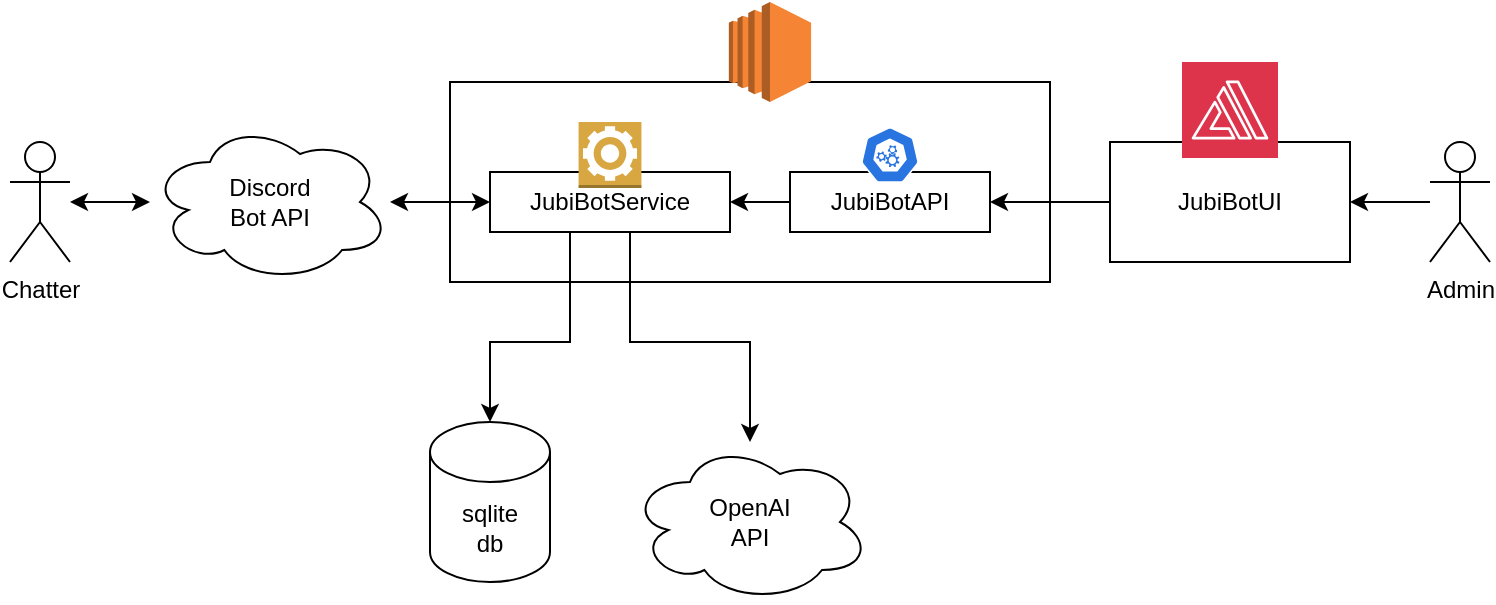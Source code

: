 <mxfile version="24.1.0" type="device" pages="2">
  <diagram name="PoC Architecture" id="euezzLX40mQLXLADtUO-">
    <mxGraphModel dx="819" dy="478" grid="1" gridSize="10" guides="1" tooltips="1" connect="1" arrows="1" fold="1" page="1" pageScale="1" pageWidth="1600" pageHeight="900" math="0" shadow="0">
      <root>
        <mxCell id="0" />
        <mxCell id="1" parent="0" />
        <mxCell id="2nSPOOstMHHzxDr1POrY-1" value="" style="rounded=0;whiteSpace=wrap;html=1;" vertex="1" parent="1">
          <mxGeometry x="460" y="280" width="300" height="100" as="geometry" />
        </mxCell>
        <mxCell id="NVZKQTPl5RfNsQLIiv2C-7" style="edgeStyle=orthogonalEdgeStyle;rounded=0;orthogonalLoop=1;jettySize=auto;html=1;startArrow=classic;startFill=1;" parent="1" source="NVZKQTPl5RfNsQLIiv2C-1" target="NVZKQTPl5RfNsQLIiv2C-3" edge="1">
          <mxGeometry relative="1" as="geometry" />
        </mxCell>
        <mxCell id="NVZKQTPl5RfNsQLIiv2C-1" value="Chatter" style="shape=umlActor;verticalLabelPosition=bottom;verticalAlign=top;html=1;outlineConnect=0;" parent="1" vertex="1">
          <mxGeometry x="240" y="310" width="30" height="60" as="geometry" />
        </mxCell>
        <mxCell id="NVZKQTPl5RfNsQLIiv2C-6" style="edgeStyle=orthogonalEdgeStyle;rounded=0;orthogonalLoop=1;jettySize=auto;html=1;startArrow=classic;startFill=1;" parent="1" source="NVZKQTPl5RfNsQLIiv2C-3" target="NVZKQTPl5RfNsQLIiv2C-5" edge="1">
          <mxGeometry relative="1" as="geometry" />
        </mxCell>
        <mxCell id="NVZKQTPl5RfNsQLIiv2C-3" value="Discord&lt;div&gt;Bot API&lt;/div&gt;" style="ellipse;shape=cloud;whiteSpace=wrap;html=1;" parent="1" vertex="1">
          <mxGeometry x="310" y="300" width="120" height="80" as="geometry" />
        </mxCell>
        <mxCell id="NVZKQTPl5RfNsQLIiv2C-14" style="edgeStyle=orthogonalEdgeStyle;rounded=0;orthogonalLoop=1;jettySize=auto;html=1;" parent="1" source="NVZKQTPl5RfNsQLIiv2C-5" target="NVZKQTPl5RfNsQLIiv2C-13" edge="1">
          <mxGeometry relative="1" as="geometry">
            <Array as="points">
              <mxPoint x="520" y="410" />
              <mxPoint x="480" y="410" />
            </Array>
          </mxGeometry>
        </mxCell>
        <mxCell id="NVZKQTPl5RfNsQLIiv2C-21" style="edgeStyle=orthogonalEdgeStyle;rounded=0;orthogonalLoop=1;jettySize=auto;html=1;" parent="1" source="NVZKQTPl5RfNsQLIiv2C-5" target="NVZKQTPl5RfNsQLIiv2C-20" edge="1">
          <mxGeometry relative="1" as="geometry">
            <Array as="points">
              <mxPoint x="550" y="410" />
              <mxPoint x="610" y="410" />
            </Array>
          </mxGeometry>
        </mxCell>
        <mxCell id="NVZKQTPl5RfNsQLIiv2C-9" style="edgeStyle=orthogonalEdgeStyle;rounded=0;orthogonalLoop=1;jettySize=auto;html=1;" parent="1" source="NVZKQTPl5RfNsQLIiv2C-8" target="NVZKQTPl5RfNsQLIiv2C-5" edge="1">
          <mxGeometry relative="1" as="geometry" />
        </mxCell>
        <mxCell id="NVZKQTPl5RfNsQLIiv2C-11" style="edgeStyle=orthogonalEdgeStyle;rounded=0;orthogonalLoop=1;jettySize=auto;html=1;" parent="1" source="NVZKQTPl5RfNsQLIiv2C-10" target="NVZKQTPl5RfNsQLIiv2C-8" edge="1">
          <mxGeometry relative="1" as="geometry" />
        </mxCell>
        <mxCell id="NVZKQTPl5RfNsQLIiv2C-13" value="sqlite&lt;div&gt;db&lt;/div&gt;" style="shape=cylinder3;whiteSpace=wrap;html=1;boundedLbl=1;backgroundOutline=1;size=15;" parent="1" vertex="1">
          <mxGeometry x="450" y="450" width="60" height="80" as="geometry" />
        </mxCell>
        <mxCell id="NVZKQTPl5RfNsQLIiv2C-16" style="edgeStyle=orthogonalEdgeStyle;rounded=0;orthogonalLoop=1;jettySize=auto;html=1;" parent="1" source="NVZKQTPl5RfNsQLIiv2C-15" target="NVZKQTPl5RfNsQLIiv2C-10" edge="1">
          <mxGeometry relative="1" as="geometry" />
        </mxCell>
        <mxCell id="NVZKQTPl5RfNsQLIiv2C-15" value="Admin" style="shape=umlActor;verticalLabelPosition=bottom;verticalAlign=top;html=1;outlineConnect=0;" parent="1" vertex="1">
          <mxGeometry x="950" y="310" width="30" height="60" as="geometry" />
        </mxCell>
        <mxCell id="NVZKQTPl5RfNsQLIiv2C-20" value="OpenAI&lt;div&gt;API&lt;/div&gt;" style="ellipse;shape=cloud;whiteSpace=wrap;html=1;" parent="1" vertex="1">
          <mxGeometry x="550" y="460" width="120" height="80" as="geometry" />
        </mxCell>
        <mxCell id="g-mwBAIFGkSVkOyT20Du-7" value="" style="group" parent="1" vertex="1" connectable="0">
          <mxGeometry x="790" y="270" width="120" height="100" as="geometry" />
        </mxCell>
        <mxCell id="NVZKQTPl5RfNsQLIiv2C-10" value="JubiBotUI" style="rounded=0;whiteSpace=wrap;html=1;" parent="g-mwBAIFGkSVkOyT20Du-7" vertex="1">
          <mxGeometry y="40" width="120" height="60" as="geometry" />
        </mxCell>
        <mxCell id="g-mwBAIFGkSVkOyT20Du-1" value="" style="sketch=0;points=[[0,0,0],[0.25,0,0],[0.5,0,0],[0.75,0,0],[1,0,0],[0,1,0],[0.25,1,0],[0.5,1,0],[0.75,1,0],[1,1,0],[0,0.25,0],[0,0.5,0],[0,0.75,0],[1,0.25,0],[1,0.5,0],[1,0.75,0]];outlineConnect=0;fontColor=#232F3E;fillColor=#DD344C;strokeColor=#ffffff;dashed=0;verticalLabelPosition=bottom;verticalAlign=top;align=center;html=1;fontSize=12;fontStyle=0;aspect=fixed;shape=mxgraph.aws4.resourceIcon;resIcon=mxgraph.aws4.amplify;" parent="g-mwBAIFGkSVkOyT20Du-7" vertex="1">
          <mxGeometry x="36" width="48" height="48" as="geometry" />
        </mxCell>
        <mxCell id="NVZKQTPl5RfNsQLIiv2C-5" value="JubiBotService" style="rounded=0;whiteSpace=wrap;html=1;container=1;" parent="1" vertex="1" collapsed="1">
          <mxGeometry x="480" y="325" width="120" height="30" as="geometry">
            <mxRectangle x="480" y="310" width="120" height="60" as="alternateBounds" />
          </mxGeometry>
        </mxCell>
        <mxCell id="NVZKQTPl5RfNsQLIiv2C-8" value="JubiBotAPI" style="rounded=0;whiteSpace=wrap;html=1;container=1;" parent="1" vertex="1" collapsed="1">
          <mxGeometry x="630" y="325" width="100" height="30" as="geometry">
            <mxRectangle x="630" y="310" width="120" height="60" as="alternateBounds" />
          </mxGeometry>
        </mxCell>
        <mxCell id="2nSPOOstMHHzxDr1POrY-3" value="" style="outlineConnect=0;dashed=0;verticalLabelPosition=bottom;verticalAlign=top;align=center;html=1;shape=mxgraph.aws3.worker;fillColor=#D9A741;gradientColor=none;" vertex="1" parent="1">
          <mxGeometry x="524.29" y="300" width="31.43" height="33" as="geometry" />
        </mxCell>
        <mxCell id="2nSPOOstMHHzxDr1POrY-4" value="" style="aspect=fixed;sketch=0;html=1;dashed=0;whitespace=wrap;fillColor=#2875E2;strokeColor=#ffffff;points=[[0.005,0.63,0],[0.1,0.2,0],[0.9,0.2,0],[0.5,0,0],[0.995,0.63,0],[0.72,0.99,0],[0.5,1,0],[0.28,0.99,0]];shape=mxgraph.kubernetes.icon2;prIcon=api" vertex="1" parent="1">
          <mxGeometry x="665.42" y="302.5" width="29.17" height="28" as="geometry" />
        </mxCell>
        <mxCell id="2nSPOOstMHHzxDr1POrY-5" value="" style="outlineConnect=0;dashed=0;verticalLabelPosition=bottom;verticalAlign=top;align=center;html=1;shape=mxgraph.aws3.ec2;fillColor=#F58534;gradientColor=none;" vertex="1" parent="1">
          <mxGeometry x="599.43" y="240" width="41.13" height="50" as="geometry" />
        </mxCell>
      </root>
    </mxGraphModel>
  </diagram>
  <diagram name="Scaled Multitenant Architecture" id="X9x5YU-Y9lTFkqJ0VxLT">
    <mxGraphModel dx="1434" dy="836" grid="1" gridSize="10" guides="1" tooltips="1" connect="1" arrows="1" fold="1" page="1" pageScale="1" pageWidth="1600" pageHeight="900" math="0" shadow="0">
      <root>
        <mxCell id="qWz216XWFd6t_AWpWIJL-0" />
        <mxCell id="qWz216XWFd6t_AWpWIJL-1" parent="qWz216XWFd6t_AWpWIJL-0" />
        <mxCell id="qWz216XWFd6t_AWpWIJL-3" style="edgeStyle=orthogonalEdgeStyle;rounded=0;orthogonalLoop=1;jettySize=auto;html=1;startArrow=classic;startFill=1;" parent="qWz216XWFd6t_AWpWIJL-1" source="qWz216XWFd6t_AWpWIJL-4" target="qWz216XWFd6t_AWpWIJL-6" edge="1">
          <mxGeometry relative="1" as="geometry" />
        </mxCell>
        <mxCell id="qWz216XWFd6t_AWpWIJL-4" value="Chatter" style="shape=umlActor;verticalLabelPosition=bottom;verticalAlign=top;html=1;outlineConnect=0;" parent="qWz216XWFd6t_AWpWIJL-1" vertex="1">
          <mxGeometry x="70" y="310" width="30" height="60" as="geometry" />
        </mxCell>
        <mxCell id="qWz216XWFd6t_AWpWIJL-5" style="edgeStyle=orthogonalEdgeStyle;rounded=0;orthogonalLoop=1;jettySize=auto;html=1;startArrow=classic;startFill=1;" parent="qWz216XWFd6t_AWpWIJL-1" source="qWz216XWFd6t_AWpWIJL-6" target="qWz216XWFd6t_AWpWIJL-9" edge="1">
          <mxGeometry relative="1" as="geometry" />
        </mxCell>
        <mxCell id="qWz216XWFd6t_AWpWIJL-6" value="Discord&lt;div&gt;Bot API&lt;/div&gt;" style="ellipse;shape=cloud;whiteSpace=wrap;html=1;" parent="qWz216XWFd6t_AWpWIJL-1" vertex="1">
          <mxGeometry x="180" y="300" width="120" height="80" as="geometry" />
        </mxCell>
        <mxCell id="4z1qVS9JEDh5tn_jdfrI-23" style="edgeStyle=orthogonalEdgeStyle;rounded=0;orthogonalLoop=1;jettySize=auto;html=1;" parent="qWz216XWFd6t_AWpWIJL-1" source="qWz216XWFd6t_AWpWIJL-11" target="4z1qVS9JEDh5tn_jdfrI-22" edge="1">
          <mxGeometry relative="1" as="geometry" />
        </mxCell>
        <mxCell id="4z1qVS9JEDh5tn_jdfrI-17" style="edgeStyle=orthogonalEdgeStyle;rounded=0;orthogonalLoop=1;jettySize=auto;html=1;" parent="qWz216XWFd6t_AWpWIJL-1" source="qWz216XWFd6t_AWpWIJL-13" target="qWz216XWFd6t_AWpWIJL-11" edge="1">
          <mxGeometry relative="1" as="geometry" />
        </mxCell>
        <mxCell id="qWz216XWFd6t_AWpWIJL-17" value="OpenAI&lt;div&gt;API&lt;/div&gt;" style="ellipse;shape=cloud;whiteSpace=wrap;html=1;" parent="qWz216XWFd6t_AWpWIJL-1" vertex="1">
          <mxGeometry x="890" y="463" width="120" height="80" as="geometry" />
        </mxCell>
        <mxCell id="4z1qVS9JEDh5tn_jdfrI-15" style="edgeStyle=orthogonalEdgeStyle;rounded=0;orthogonalLoop=1;jettySize=auto;html=1;" parent="qWz216XWFd6t_AWpWIJL-1" source="4z1qVS9JEDh5tn_jdfrI-4" target="4z1qVS9JEDh5tn_jdfrI-13" edge="1">
          <mxGeometry relative="1" as="geometry" />
        </mxCell>
        <mxCell id="4z1qVS9JEDh5tn_jdfrI-4" value="Tenant Admin" style="shape=umlActor;verticalLabelPosition=bottom;verticalAlign=top;html=1;outlineConnect=0;" parent="qWz216XWFd6t_AWpWIJL-1" vertex="1">
          <mxGeometry x="1120" y="100" width="30" height="60" as="geometry" />
        </mxCell>
        <mxCell id="4z1qVS9JEDh5tn_jdfrI-21" style="edgeStyle=orthogonalEdgeStyle;rounded=0;orthogonalLoop=1;jettySize=auto;html=1;" parent="qWz216XWFd6t_AWpWIJL-1" source="4z1qVS9JEDh5tn_jdfrI-12" target="4z1qVS9JEDh5tn_jdfrI-10" edge="1">
          <mxGeometry relative="1" as="geometry" />
        </mxCell>
        <mxCell id="4z1qVS9JEDh5tn_jdfrI-18" style="edgeStyle=orthogonalEdgeStyle;rounded=0;orthogonalLoop=1;jettySize=auto;html=1;" parent="qWz216XWFd6t_AWpWIJL-1" source="4z1qVS9JEDh5tn_jdfrI-13" target="qWz216XWFd6t_AWpWIJL-11" edge="1">
          <mxGeometry relative="1" as="geometry" />
        </mxCell>
        <mxCell id="4z1qVS9JEDh5tn_jdfrI-16" style="edgeStyle=orthogonalEdgeStyle;rounded=0;orthogonalLoop=1;jettySize=auto;html=1;" parent="qWz216XWFd6t_AWpWIJL-1" source="4z1qVS9JEDh5tn_jdfrI-14" target="qWz216XWFd6t_AWpWIJL-13" edge="1">
          <mxGeometry relative="1" as="geometry" />
        </mxCell>
        <mxCell id="4z1qVS9JEDh5tn_jdfrI-14" value="Tenant Admin" style="shape=umlActor;verticalLabelPosition=bottom;verticalAlign=top;html=1;outlineConnect=0;" parent="qWz216XWFd6t_AWpWIJL-1" vertex="1">
          <mxGeometry x="1120" y="210" width="30" height="60" as="geometry" />
        </mxCell>
        <mxCell id="4z1qVS9JEDh5tn_jdfrI-29" value="" style="group" parent="qWz216XWFd6t_AWpWIJL-1" vertex="1" connectable="0">
          <mxGeometry x="550" y="113" width="120" height="107" as="geometry" />
        </mxCell>
        <mxCell id="4z1qVS9JEDh5tn_jdfrI-22" value="API Service" style="rounded=0;whiteSpace=wrap;html=1;" parent="4z1qVS9JEDh5tn_jdfrI-29" vertex="1">
          <mxGeometry y="47" width="120" height="60" as="geometry" />
        </mxCell>
        <mxCell id="4z1qVS9JEDh5tn_jdfrI-28" value="" style="outlineConnect=0;dashed=0;verticalLabelPosition=bottom;verticalAlign=top;align=center;html=1;shape=mxgraph.aws3.lambda;fillColor=#F58534;gradientColor=none;" parent="4z1qVS9JEDh5tn_jdfrI-29" vertex="1">
          <mxGeometry x="36.55" width="46.89" height="57" as="geometry" />
        </mxCell>
        <mxCell id="4z1qVS9JEDh5tn_jdfrI-30" value="" style="group" parent="qWz216XWFd6t_AWpWIJL-1" vertex="1" connectable="0">
          <mxGeometry x="710" y="110" width="120" height="110" as="geometry" />
        </mxCell>
        <mxCell id="qWz216XWFd6t_AWpWIJL-11" value="API Gateway" style="rounded=0;whiteSpace=wrap;html=1;" parent="4z1qVS9JEDh5tn_jdfrI-30" vertex="1">
          <mxGeometry y="50" width="120" height="60" as="geometry" />
        </mxCell>
        <mxCell id="4z1qVS9JEDh5tn_jdfrI-25" value="" style="outlineConnect=0;dashed=0;verticalLabelPosition=bottom;verticalAlign=top;align=center;html=1;shape=mxgraph.aws3.api_gateway;fillColor=#D9A741;gradientColor=none;" parent="4z1qVS9JEDh5tn_jdfrI-30" vertex="1">
          <mxGeometry x="34.09" width="51.82" height="63" as="geometry" />
        </mxCell>
        <mxCell id="4z1qVS9JEDh5tn_jdfrI-31" value="" style="group" parent="qWz216XWFd6t_AWpWIJL-1" vertex="1" connectable="0">
          <mxGeometry x="900" y="60" width="120" height="100" as="geometry" />
        </mxCell>
        <mxCell id="4z1qVS9JEDh5tn_jdfrI-13" value="System Portal" style="rounded=0;whiteSpace=wrap;html=1;" parent="4z1qVS9JEDh5tn_jdfrI-31" vertex="1">
          <mxGeometry y="40" width="120" height="60" as="geometry" />
        </mxCell>
        <mxCell id="4z1qVS9JEDh5tn_jdfrI-26" value="" style="sketch=0;points=[[0,0,0],[0.25,0,0],[0.5,0,0],[0.75,0,0],[1,0,0],[0,1,0],[0.25,1,0],[0.5,1,0],[0.75,1,0],[1,1,0],[0,0.25,0],[0,0.5,0],[0,0.75,0],[1,0.25,0],[1,0.5,0],[1,0.75,0]];outlineConnect=0;fontColor=#232F3E;fillColor=#DD344C;strokeColor=#ffffff;dashed=0;verticalLabelPosition=bottom;verticalAlign=top;align=center;html=1;fontSize=12;fontStyle=0;aspect=fixed;shape=mxgraph.aws4.resourceIcon;resIcon=mxgraph.aws4.amplify;" parent="4z1qVS9JEDh5tn_jdfrI-31" vertex="1">
          <mxGeometry x="35" width="50" height="50" as="geometry" />
        </mxCell>
        <mxCell id="4z1qVS9JEDh5tn_jdfrI-32" value="" style="group" parent="qWz216XWFd6t_AWpWIJL-1" vertex="1" connectable="0">
          <mxGeometry x="900" y="170" width="120" height="100" as="geometry" />
        </mxCell>
        <mxCell id="qWz216XWFd6t_AWpWIJL-13" value="Tenant Portal" style="rounded=0;whiteSpace=wrap;html=1;" parent="4z1qVS9JEDh5tn_jdfrI-32" vertex="1">
          <mxGeometry y="40" width="120" height="60" as="geometry" />
        </mxCell>
        <mxCell id="4z1qVS9JEDh5tn_jdfrI-27" value="" style="sketch=0;points=[[0,0,0],[0.25,0,0],[0.5,0,0],[0.75,0,0],[1,0,0],[0,1,0],[0.25,1,0],[0.5,1,0],[0.75,1,0],[1,1,0],[0,0.25,0],[0,0.5,0],[0,0.75,0],[1,0.25,0],[1,0.5,0],[1,0.75,0]];outlineConnect=0;fontColor=#232F3E;fillColor=#DD344C;strokeColor=#ffffff;dashed=0;verticalLabelPosition=bottom;verticalAlign=top;align=center;html=1;fontSize=12;fontStyle=0;aspect=fixed;shape=mxgraph.aws4.resourceIcon;resIcon=mxgraph.aws4.amplify;" parent="4z1qVS9JEDh5tn_jdfrI-32" vertex="1">
          <mxGeometry x="35" width="50" height="50" as="geometry" />
        </mxCell>
        <mxCell id="4z1qVS9JEDh5tn_jdfrI-33" value="" style="group" parent="qWz216XWFd6t_AWpWIJL-1" vertex="1" connectable="0">
          <mxGeometry x="380" y="257" width="120" height="113" as="geometry" />
        </mxCell>
        <mxCell id="qWz216XWFd6t_AWpWIJL-9" value="JubiBotService" style="rounded=0;whiteSpace=wrap;html=1;" parent="4z1qVS9JEDh5tn_jdfrI-33" vertex="1">
          <mxGeometry y="53" width="120" height="60" as="geometry" />
        </mxCell>
        <mxCell id="4z1qVS9JEDh5tn_jdfrI-24" value="" style="outlineConnect=0;dashed=0;verticalLabelPosition=bottom;verticalAlign=top;align=center;html=1;shape=mxgraph.aws3.ec2;fillColor=#F58534;gradientColor=none;" parent="4z1qVS9JEDh5tn_jdfrI-33" vertex="1">
          <mxGeometry x="34.09" width="51.82" height="63" as="geometry" />
        </mxCell>
        <mxCell id="4z1qVS9JEDh5tn_jdfrI-35" value="" style="group" parent="qWz216XWFd6t_AWpWIJL-1" vertex="1" connectable="0">
          <mxGeometry x="530" y="423" width="120" height="110" as="geometry" />
        </mxCell>
        <mxCell id="4z1qVS9JEDh5tn_jdfrI-10" value="Queue Service" style="rounded=0;whiteSpace=wrap;html=1;" parent="4z1qVS9JEDh5tn_jdfrI-35" vertex="1">
          <mxGeometry y="50" width="120" height="60" as="geometry" />
        </mxCell>
        <mxCell id="4z1qVS9JEDh5tn_jdfrI-34" value="" style="outlineConnect=0;dashed=0;verticalLabelPosition=bottom;verticalAlign=top;align=center;html=1;shape=mxgraph.aws3.sqs;fillColor=#D9A741;gradientColor=none;" parent="4z1qVS9JEDh5tn_jdfrI-35" vertex="1">
          <mxGeometry x="35.32" width="49.35" height="60" as="geometry" />
        </mxCell>
        <mxCell id="4z1qVS9JEDh5tn_jdfrI-37" style="edgeStyle=orthogonalEdgeStyle;rounded=0;orthogonalLoop=1;jettySize=auto;html=1;startArrow=classic;startFill=1;" parent="qWz216XWFd6t_AWpWIJL-1" source="4z1qVS9JEDh5tn_jdfrI-10" target="qWz216XWFd6t_AWpWIJL-9" edge="1">
          <mxGeometry relative="1" as="geometry" />
        </mxCell>
        <mxCell id="4z1qVS9JEDh5tn_jdfrI-39" style="edgeStyle=orthogonalEdgeStyle;rounded=0;orthogonalLoop=1;jettySize=auto;html=1;" parent="qWz216XWFd6t_AWpWIJL-1" source="qWz216XWFd6t_AWpWIJL-9" target="4z1qVS9JEDh5tn_jdfrI-11" edge="1">
          <mxGeometry relative="1" as="geometry" />
        </mxCell>
        <mxCell id="4z1qVS9JEDh5tn_jdfrI-40" value="" style="group" parent="qWz216XWFd6t_AWpWIJL-1" vertex="1" connectable="0">
          <mxGeometry x="570" y="260" width="60" height="120" as="geometry" />
        </mxCell>
        <mxCell id="4z1qVS9JEDh5tn_jdfrI-11" value="RDS DB" style="shape=cylinder3;whiteSpace=wrap;html=1;boundedLbl=1;backgroundOutline=1;size=15;" parent="4z1qVS9JEDh5tn_jdfrI-40" vertex="1">
          <mxGeometry y="40" width="60" height="80" as="geometry" />
        </mxCell>
        <mxCell id="4z1qVS9JEDh5tn_jdfrI-38" value="" style="sketch=0;points=[[0,0,0],[0.25,0,0],[0.5,0,0],[0.75,0,0],[1,0,0],[0,1,0],[0.25,1,0],[0.5,1,0],[0.75,1,0],[1,1,0],[0,0.25,0],[0,0.5,0],[0,0.75,0],[1,0.25,0],[1,0.5,0],[1,0.75,0]];outlineConnect=0;fontColor=#232F3E;fillColor=#C925D1;strokeColor=#ffffff;dashed=0;verticalLabelPosition=bottom;verticalAlign=top;align=center;html=1;fontSize=12;fontStyle=0;aspect=fixed;shape=mxgraph.aws4.resourceIcon;resIcon=mxgraph.aws4.aurora;" parent="4z1qVS9JEDh5tn_jdfrI-40" vertex="1">
          <mxGeometry x="6" width="48" height="48" as="geometry" />
        </mxCell>
        <mxCell id="4z1qVS9JEDh5tn_jdfrI-42" value="" style="group" parent="qWz216XWFd6t_AWpWIJL-1" vertex="1" connectable="0">
          <mxGeometry x="710" y="420" width="120" height="113" as="geometry" />
        </mxCell>
        <mxCell id="4z1qVS9JEDh5tn_jdfrI-12" value="Message Processor" style="rounded=0;whiteSpace=wrap;html=1;" parent="4z1qVS9JEDh5tn_jdfrI-42" vertex="1">
          <mxGeometry y="53" width="120" height="60" as="geometry" />
        </mxCell>
        <mxCell id="4z1qVS9JEDh5tn_jdfrI-41" value="" style="outlineConnect=0;dashed=0;verticalLabelPosition=bottom;verticalAlign=top;align=center;html=1;shape=mxgraph.aws3.ec2;fillColor=#F58534;gradientColor=none;" parent="4z1qVS9JEDh5tn_jdfrI-42" vertex="1">
          <mxGeometry x="34.09" width="51.82" height="63" as="geometry" />
        </mxCell>
        <mxCell id="4z1qVS9JEDh5tn_jdfrI-43" style="edgeStyle=orthogonalEdgeStyle;rounded=0;orthogonalLoop=1;jettySize=auto;html=1;" parent="qWz216XWFd6t_AWpWIJL-1" source="4z1qVS9JEDh5tn_jdfrI-12" target="qWz216XWFd6t_AWpWIJL-17" edge="1">
          <mxGeometry relative="1" as="geometry" />
        </mxCell>
        <mxCell id="4z1qVS9JEDh5tn_jdfrI-44" style="edgeStyle=orthogonalEdgeStyle;rounded=0;orthogonalLoop=1;jettySize=auto;html=1;" parent="qWz216XWFd6t_AWpWIJL-1" source="4z1qVS9JEDh5tn_jdfrI-22" target="qWz216XWFd6t_AWpWIJL-9" edge="1">
          <mxGeometry relative="1" as="geometry" />
        </mxCell>
      </root>
    </mxGraphModel>
  </diagram>
</mxfile>
